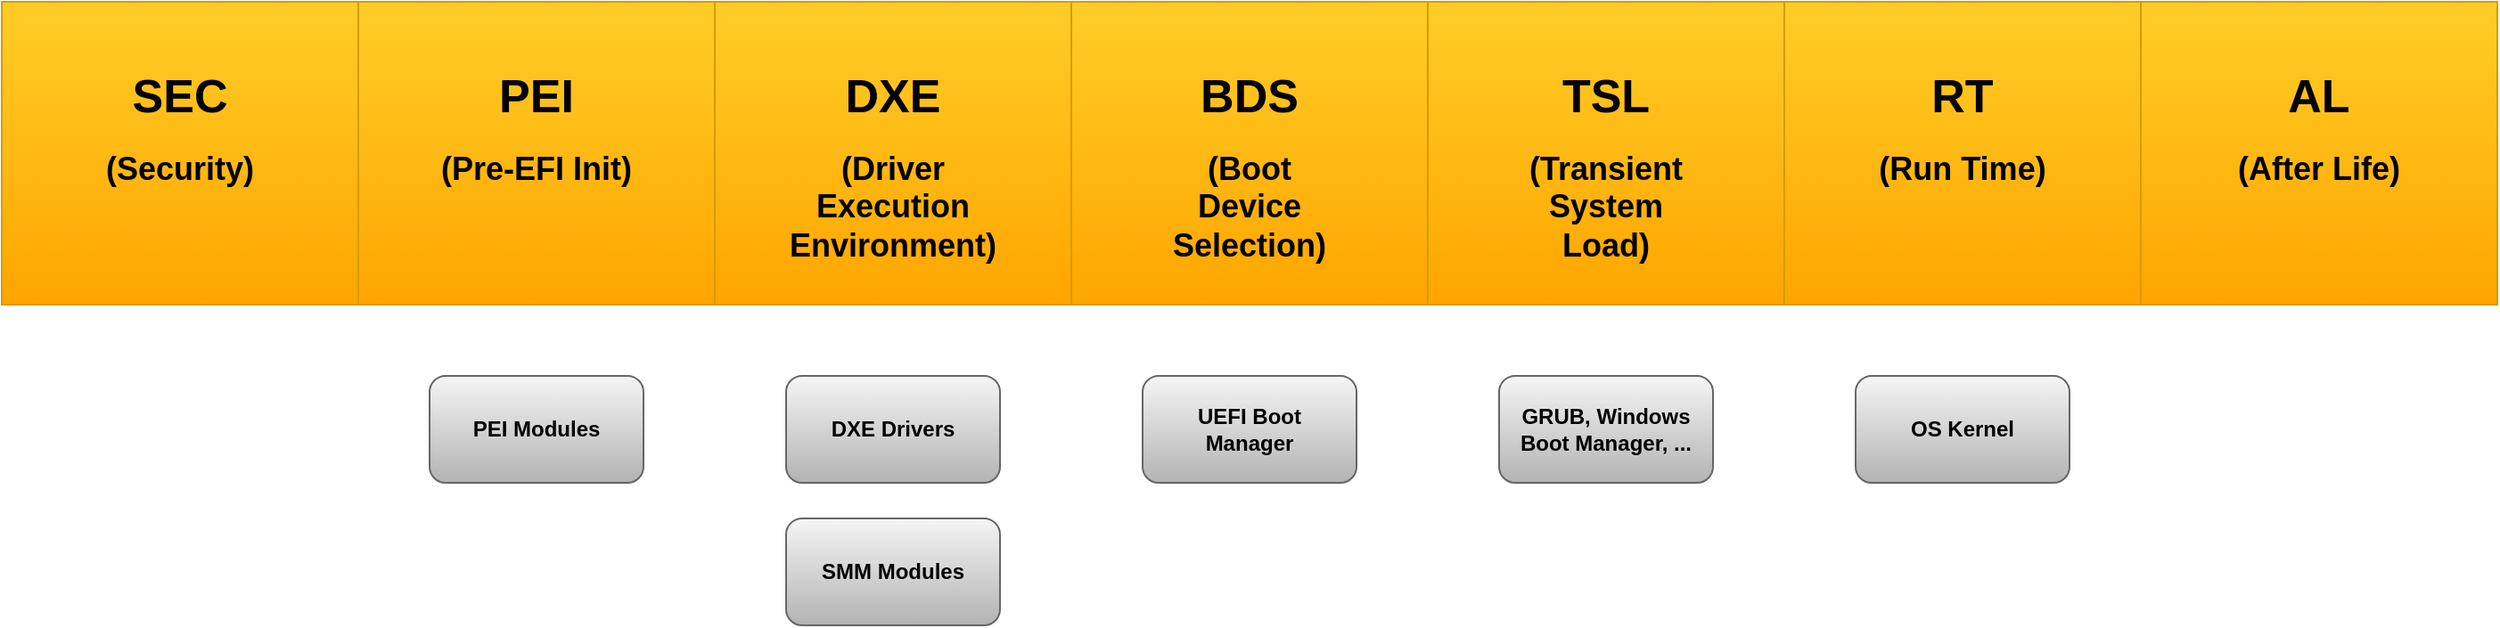 <mxfile version="24.5.1" type="device" pages="6">
  <diagram id="zmN_8eQJPv2LYLOYTVxN" name="UEFI Phases">
    <mxGraphModel dx="2700" dy="1327" grid="1" gridSize="10" guides="1" tooltips="1" connect="1" arrows="1" fold="1" page="1" pageScale="1" pageWidth="850" pageHeight="1100" math="0" shadow="0">
      <root>
        <mxCell id="0" />
        <mxCell id="1" parent="0" />
        <mxCell id="8J5HORh25zqKcCnRLqs8-1" value="&lt;b style=&quot;&quot;&gt;&lt;font style=&quot;font-size: 26px;&quot;&gt;&lt;br&gt;SEC&lt;/font&gt;&lt;br&gt;&lt;br&gt;&lt;span style=&quot;font-size: 18px;&quot;&gt;(Security)&lt;/span&gt;&lt;/b&gt;" style="rounded=0;whiteSpace=wrap;html=1;strokeColor=#d79b00;align=center;verticalAlign=top;fontFamily=Helvetica;fontSize=12;fillColor=#ffcd28;gradientDirection=south;gradientColor=#ffa500;" parent="1" vertex="1">
          <mxGeometry x="-690" y="340" width="200" height="170" as="geometry" />
        </mxCell>
        <mxCell id="8J5HORh25zqKcCnRLqs8-2" value="&lt;b style=&quot;border-color: var(--border-color);&quot;&gt;&lt;font style=&quot;font-size: 26px;&quot;&gt;&lt;br&gt;PEI&lt;/font&gt;&lt;br&gt;&lt;br style=&quot;border-color: var(--border-color);&quot;&gt;&lt;span style=&quot;font-size: 18px;&quot;&gt;(Pre-EFI Init)&lt;/span&gt;&lt;/b&gt;" style="rounded=0;whiteSpace=wrap;html=1;strokeColor=#d79b00;align=center;verticalAlign=top;fontFamily=Helvetica;fontSize=12;fillColor=#ffcd28;gradientDirection=south;gradientColor=#ffa500;" parent="1" vertex="1">
          <mxGeometry x="-490" y="340" width="200" height="170" as="geometry" />
        </mxCell>
        <mxCell id="8J5HORh25zqKcCnRLqs8-3" value="&lt;b style=&quot;border-color: var(--border-color);&quot;&gt;&lt;font style=&quot;font-size: 26px;&quot;&gt;&lt;br&gt;DXE&lt;/font&gt;&lt;br&gt;&lt;br style=&quot;border-color: var(--border-color);&quot;&gt;&lt;span style=&quot;font-size: 18px;&quot;&gt;(Driver &lt;/span&gt;&lt;br&gt;&lt;span style=&quot;font-size: 18px;&quot;&gt;Execution&lt;/span&gt;&lt;br&gt;&lt;span style=&quot;font-size: 18px;&quot;&gt;Environment)&lt;/span&gt;&lt;/b&gt;" style="rounded=0;whiteSpace=wrap;html=1;strokeColor=#d79b00;align=center;verticalAlign=top;fontFamily=Helvetica;fontSize=12;fillColor=#ffcd28;gradientColor=#ffa500;" parent="1" vertex="1">
          <mxGeometry x="-290" y="340" width="200" height="170" as="geometry" />
        </mxCell>
        <mxCell id="8J5HORh25zqKcCnRLqs8-4" value="&lt;b style=&quot;border-color: var(--border-color);&quot;&gt;&lt;font style=&quot;font-size: 26px;&quot;&gt;&lt;br&gt;BDS&lt;/font&gt;&lt;br&gt;&lt;br style=&quot;border-color: var(--border-color);&quot;&gt;&lt;span style=&quot;font-size: 18px;&quot;&gt;(Boot&lt;/span&gt;&lt;br&gt;&lt;span style=&quot;font-size: 18px;&quot;&gt;Device&lt;/span&gt;&lt;br&gt;&lt;span style=&quot;font-size: 18px;&quot;&gt;Selection)&lt;/span&gt;&lt;/b&gt;" style="rounded=0;whiteSpace=wrap;html=1;strokeColor=#d79b00;align=center;verticalAlign=top;fontFamily=Helvetica;fontSize=12;fillColor=#ffcd28;gradientColor=#ffa500;" parent="1" vertex="1">
          <mxGeometry x="-90" y="340" width="200" height="170" as="geometry" />
        </mxCell>
        <mxCell id="8J5HORh25zqKcCnRLqs8-5" value="&lt;b style=&quot;border-color: var(--border-color);&quot;&gt;&lt;font style=&quot;font-size: 26px;&quot;&gt;&lt;br&gt;TSL&lt;/font&gt;&lt;br&gt;&lt;br style=&quot;border-color: var(--border-color);&quot;&gt;&lt;span style=&quot;font-size: 18px;&quot;&gt;(Transient&lt;/span&gt;&lt;br&gt;&lt;span style=&quot;font-size: 18px;&quot;&gt;System&lt;/span&gt;&lt;br&gt;&lt;span style=&quot;font-size: 18px;&quot;&gt;Load)&lt;/span&gt;&lt;/b&gt;" style="rounded=0;whiteSpace=wrap;html=1;strokeColor=#d79b00;align=center;verticalAlign=top;fontFamily=Helvetica;fontSize=12;fillColor=#ffcd28;gradientColor=#ffa500;" parent="1" vertex="1">
          <mxGeometry x="110" y="340" width="200" height="170" as="geometry" />
        </mxCell>
        <mxCell id="8J5HORh25zqKcCnRLqs8-6" value="&lt;b style=&quot;border-color: var(--border-color);&quot;&gt;&lt;font style=&quot;font-size: 26px;&quot;&gt;&lt;br&gt;RT&lt;/font&gt;&lt;br&gt;&lt;br style=&quot;border-color: var(--border-color);&quot;&gt;&lt;span style=&quot;font-size: 18px;&quot;&gt;(Run Time)&lt;/span&gt;&lt;/b&gt;" style="rounded=0;whiteSpace=wrap;html=1;strokeColor=#d79b00;align=center;verticalAlign=top;fontFamily=Helvetica;fontSize=12;fillColor=#ffcd28;gradientColor=#ffa500;" parent="1" vertex="1">
          <mxGeometry x="310" y="340" width="200" height="170" as="geometry" />
        </mxCell>
        <mxCell id="8J5HORh25zqKcCnRLqs8-8" value="PEI Modules" style="rounded=1;whiteSpace=wrap;html=1;strokeColor=#666666;align=center;verticalAlign=middle;fontFamily=Helvetica;fontSize=12;fillColor=#f5f5f5;gradientColor=#b3b3b3;fontStyle=1" parent="1" vertex="1">
          <mxGeometry x="-450" y="550" width="120" height="60" as="geometry" />
        </mxCell>
        <mxCell id="8J5HORh25zqKcCnRLqs8-9" value="DXE Drivers" style="rounded=1;whiteSpace=wrap;html=1;strokeColor=#666666;align=center;verticalAlign=middle;fontFamily=Helvetica;fontSize=12;fillColor=#f5f5f5;gradientColor=#b3b3b3;fontStyle=1" parent="1" vertex="1">
          <mxGeometry x="-250" y="550" width="120" height="60" as="geometry" />
        </mxCell>
        <mxCell id="8J5HORh25zqKcCnRLqs8-10" value="SMM Modules" style="rounded=1;whiteSpace=wrap;html=1;strokeColor=#666666;align=center;verticalAlign=middle;fontFamily=Helvetica;fontSize=12;fillColor=#f5f5f5;gradientColor=#b3b3b3;fontStyle=1" parent="1" vertex="1">
          <mxGeometry x="-250" y="630" width="120" height="60" as="geometry" />
        </mxCell>
        <mxCell id="8J5HORh25zqKcCnRLqs8-11" value="UEFI Boot&lt;br&gt;Manager" style="rounded=1;whiteSpace=wrap;html=1;strokeColor=#666666;align=center;verticalAlign=middle;fontFamily=Helvetica;fontSize=12;fillColor=#f5f5f5;gradientColor=#b3b3b3;fontStyle=1" parent="1" vertex="1">
          <mxGeometry x="-50" y="550" width="120" height="60" as="geometry" />
        </mxCell>
        <mxCell id="8J5HORh25zqKcCnRLqs8-12" value="GRUB, Windows Boot Manager, ..." style="rounded=1;whiteSpace=wrap;html=1;strokeColor=#666666;align=center;verticalAlign=middle;fontFamily=Helvetica;fontSize=12;fillColor=#f5f5f5;gradientColor=#b3b3b3;fontStyle=1" parent="1" vertex="1">
          <mxGeometry x="150" y="550" width="120" height="60" as="geometry" />
        </mxCell>
        <mxCell id="8J5HORh25zqKcCnRLqs8-13" value="OS Kernel" style="rounded=1;whiteSpace=wrap;html=1;strokeColor=#666666;align=center;verticalAlign=middle;fontFamily=Helvetica;fontSize=12;fillColor=#f5f5f5;gradientColor=#b3b3b3;fontStyle=1" parent="1" vertex="1">
          <mxGeometry x="350" y="550" width="120" height="60" as="geometry" />
        </mxCell>
        <mxCell id="RZpUft3h8uPB94e6-bTA-1" value="&lt;b style=&quot;border-color: var(--border-color);&quot;&gt;&lt;font style=&quot;font-size: 26px;&quot;&gt;&lt;br&gt;AL&lt;/font&gt;&lt;br&gt;&lt;br style=&quot;border-color: var(--border-color);&quot;&gt;&lt;span style=&quot;font-size: 18px;&quot;&gt;(After Life)&lt;/span&gt;&lt;/b&gt;" style="rounded=0;whiteSpace=wrap;html=1;strokeColor=#d79b00;align=center;verticalAlign=top;fontFamily=Helvetica;fontSize=12;fillColor=#ffcd28;gradientColor=#ffa500;" parent="1" vertex="1">
          <mxGeometry x="510" y="340" width="200" height="170" as="geometry" />
        </mxCell>
      </root>
    </mxGraphModel>
  </diagram>
  <diagram name="Windows Boot Process" id="XgZ039GixdZURgY8B_N0">
    <mxGraphModel dx="2775" dy="1990" grid="1" gridSize="10" guides="1" tooltips="1" connect="1" arrows="1" fold="1" page="1" pageScale="1" pageWidth="850" pageHeight="1100" math="0" shadow="0">
      <root>
        <mxCell id="0" />
        <mxCell id="1" parent="0" />
        <mxCell id="Q-q3Uk1yC8aIoFKP01wg-9" value="Windows NT OS Kernel" style="rounded=0;whiteSpace=wrap;html=1;rotation=0;flipV=1;flipH=0;fillColor=#f8cecc;strokeColor=#b85450;fontStyle=1;horizontal=0;gradientColor=#ea6b66;" parent="1" vertex="1">
          <mxGeometry x="1010" y="58" width="30" height="390" as="geometry" />
        </mxCell>
        <mxCell id="OIjsx5Lbw4lHaAmFp60X-10" style="rounded=0;orthogonalLoop=1;jettySize=auto;html=1;entryX=0;entryY=0.5;entryDx=0;entryDy=0;exitX=1;exitY=0.5;exitDx=0;exitDy=0;strokeWidth=2;" parent="1" source="OIjsx5Lbw4lHaAmFp60X-5" target="auWv59esdB6_gmScPLl--13" edge="1">
          <mxGeometry relative="1" as="geometry" />
        </mxCell>
        <mxCell id="Q-q3Uk1yC8aIoFKP01wg-5" value="Windows Boot Manager" style="rounded=0;whiteSpace=wrap;html=1;rotation=0;flipV=1;flipH=0;fillColor=#ffcd28;strokeColor=#d79b00;fontStyle=1;horizontal=0;gradientColor=#ffa500;" parent="1" vertex="1">
          <mxGeometry x="530" y="58" width="30" height="200" as="geometry" />
        </mxCell>
        <mxCell id="OIjsx5Lbw4lHaAmFp60X-9" style="rounded=0;orthogonalLoop=1;jettySize=auto;html=1;entryX=0;entryY=0.5;entryDx=0;entryDy=0;exitX=1;exitY=0.5;exitDx=0;exitDy=0;strokeWidth=2;" parent="1" source="auWv59esdB6_gmScPLl--10" target="OIjsx5Lbw4lHaAmFp60X-6" edge="1">
          <mxGeometry relative="1" as="geometry" />
        </mxCell>
        <mxCell id="Q-q3Uk1yC8aIoFKP01wg-3" value="Windows Boot Loader" style="rounded=0;whiteSpace=wrap;html=1;rotation=0;flipV=1;flipH=0;fillColor=#ffcd28;strokeColor=#d79b00;fontStyle=1;horizontal=0;gradientColor=#ffa500;" parent="1" vertex="1">
          <mxGeometry x="530" y="258" width="30" height="200" as="geometry" />
        </mxCell>
        <mxCell id="OIjsx5Lbw4lHaAmFp60X-14" style="edgeStyle=orthogonalEdgeStyle;rounded=0;orthogonalLoop=1;jettySize=auto;html=1;entryX=0.5;entryY=1;entryDx=0;entryDy=0;exitX=0.5;exitY=1;exitDx=0;exitDy=0;strokeWidth=2;" parent="1" source="auWv59esdB6_gmScPLl--2" target="auWv59esdB6_gmScPLl--3" edge="1">
          <mxGeometry relative="1" as="geometry" />
        </mxCell>
        <mxCell id="auWv59esdB6_gmScPLl--2" value="BIOS Phase" style="rounded=0;whiteSpace=wrap;html=1;rotation=0;flipV=0;flipH=1;fillColor=#fff2cc;strokeColor=#d6b656;fontStyle=1;verticalAlign=middle;horizontal=0;gradientColor=#ffd966;" parent="1" vertex="1">
          <mxGeometry y="58" width="50" height="400" as="geometry" />
        </mxCell>
        <mxCell id="OIjsx5Lbw4lHaAmFp60X-15" style="edgeStyle=orthogonalEdgeStyle;rounded=0;orthogonalLoop=1;jettySize=auto;html=1;entryX=0.5;entryY=1;entryDx=0;entryDy=0;exitX=0.5;exitY=1;exitDx=0;exitDy=0;strokeWidth=2;" parent="1" source="auWv59esdB6_gmScPLl--3" target="auWv59esdB6_gmScPLl--4" edge="1">
          <mxGeometry relative="1" as="geometry" />
        </mxCell>
        <mxCell id="auWv59esdB6_gmScPLl--3" value="Boot Loader Phase" style="rounded=0;whiteSpace=wrap;html=1;rotation=0;flipV=1;flipH=0;fillColor=#ffcd28;strokeColor=#d79b00;fontStyle=1;horizontal=0;gradientColor=#ffa500;" parent="1" vertex="1">
          <mxGeometry x="480" y="58" width="50" height="400" as="geometry" />
        </mxCell>
        <mxCell id="auWv59esdB6_gmScPLl--4" value="Kernel Phase" style="rounded=0;whiteSpace=wrap;html=1;rotation=0;flipV=1;flipH=0;fillColor=#f8cecc;strokeColor=#b85450;fontStyle=1;horizontal=0;gradientColor=#ea6b66;" parent="1" vertex="1">
          <mxGeometry x="960" y="58" width="50" height="390" as="geometry" />
        </mxCell>
        <mxCell id="auWv59esdB6_gmScPLl--6" value="UEFI Boot" style="rounded=0;whiteSpace=wrap;html=1;align=center;verticalAlign=middle;fontFamily=Helvetica;fontSize=12;fontStyle=1;horizontal=1;direction=south;fillColor=#f5f5f5;gradientColor=#b3b3b3;strokeColor=#666666;" parent="1" vertex="1">
          <mxGeometry x="50" y="8" width="1430" height="50" as="geometry" />
        </mxCell>
        <mxCell id="auWv59esdB6_gmScPLl--11" value="" style="edgeStyle=orthogonalEdgeStyle;rounded=0;orthogonalLoop=1;jettySize=auto;html=1;fontFamily=Helvetica;fontSize=12;fontColor=default;strokeWidth=2;" parent="1" source="auWv59esdB6_gmScPLl--8" target="auWv59esdB6_gmScPLl--9" edge="1">
          <mxGeometry relative="1" as="geometry" />
        </mxCell>
        <UserObject label="Power on Self Test&lt;br&gt;(POST)" link="https://en.wikipedia.org/wiki/Power-on_self-test" id="auWv59esdB6_gmScPLl--8">
          <mxCell style="rounded=1;whiteSpace=wrap;html=1;strokeColor=#d6b656;align=center;verticalAlign=middle;fontFamily=Helvetica;fontSize=12;fillColor=#fff2cc;fontStyle=3" parent="1" vertex="1">
            <mxGeometry x="130" y="169" width="310" height="60" as="geometry" />
          </mxCell>
        </UserObject>
        <mxCell id="auWv59esdB6_gmScPLl--12" value="" style="edgeStyle=orthogonalEdgeStyle;rounded=0;orthogonalLoop=1;jettySize=auto;html=1;fontFamily=Helvetica;fontSize=12;fontColor=default;strokeWidth=2;" parent="1" source="auWv59esdB6_gmScPLl--9" target="auWv59esdB6_gmScPLl--10" edge="1">
          <mxGeometry relative="1" as="geometry" />
        </mxCell>
        <UserObject label="Launch UEFI Firmware" link="https://wiki.osdev.org/UEFI" id="auWv59esdB6_gmScPLl--9">
          <mxCell style="rounded=1;whiteSpace=wrap;html=1;strokeColor=#d6b656;align=center;verticalAlign=middle;fontFamily=Helvetica;fontSize=12;fillColor=#fff2cc;fontStyle=3" parent="1" vertex="1">
            <mxGeometry x="130" y="278" width="310" height="60" as="geometry" />
          </mxCell>
        </UserObject>
        <mxCell id="auWv59esdB6_gmScPLl--10" value="Get Boot Information from SRAM&lt;br&gt;Boot Entries&lt;br&gt;Boot Order" style="rounded=1;whiteSpace=wrap;html=1;strokeColor=#d6b656;align=center;verticalAlign=middle;fontFamily=Helvetica;fontSize=12;fillColor=#fff2cc;fontStyle=3" parent="1" vertex="1">
          <mxGeometry x="130" y="388" width="310" height="60" as="geometry" />
        </mxCell>
        <mxCell id="OIjsx5Lbw4lHaAmFp60X-1" value="" style="edgeStyle=orthogonalEdgeStyle;rounded=0;orthogonalLoop=1;jettySize=auto;html=1;strokeWidth=2;" parent="1" source="auWv59esdB6_gmScPLl--13" target="auWv59esdB6_gmScPLl--14" edge="1">
          <mxGeometry relative="1" as="geometry" />
        </mxCell>
        <mxCell id="auWv59esdB6_gmScPLl--13" value="Launch Windows NT OS Kernel&lt;br&gt;(%SystemRoot%\system32\ntoskrnl.exe)" style="rounded=1;whiteSpace=wrap;html=1;strokeColor=#b85450;align=center;verticalAlign=middle;fontFamily=Helvetica;fontSize=12;fillColor=#f8cecc;fontStyle=3" parent="1" vertex="1">
          <mxGeometry x="1095" y="78" width="310" height="60" as="geometry" />
        </mxCell>
        <mxCell id="Q-q3Uk1yC8aIoFKP01wg-14" value="" style="edgeStyle=orthogonalEdgeStyle;rounded=0;orthogonalLoop=1;jettySize=auto;html=1;strokeWidth=2;" parent="1" source="auWv59esdB6_gmScPLl--14" target="Q-q3Uk1yC8aIoFKP01wg-13" edge="1">
          <mxGeometry relative="1" as="geometry" />
        </mxCell>
        <mxCell id="auWv59esdB6_gmScPLl--14" value="Load Drivers" style="rounded=1;whiteSpace=wrap;html=1;strokeColor=#b85450;align=center;verticalAlign=middle;fontFamily=Helvetica;fontSize=12;fillColor=#f8cecc;fontStyle=3" parent="1" vertex="1">
          <mxGeometry x="1095" y="152" width="310" height="60" as="geometry" />
        </mxCell>
        <mxCell id="auWv59esdB6_gmScPLl--15" value="Logon Screen" style="rounded=1;whiteSpace=wrap;html=1;strokeColor=#b85450;align=center;verticalAlign=middle;fontFamily=Helvetica;fontSize=12;fillColor=#f8cecc;fontStyle=3" parent="1" vertex="1">
          <mxGeometry x="1095" y="388" width="310" height="60" as="geometry" />
        </mxCell>
        <mxCell id="OIjsx5Lbw4lHaAmFp60X-3" value="" style="edgeStyle=orthogonalEdgeStyle;rounded=0;orthogonalLoop=1;jettySize=auto;html=1;strokeWidth=2;" parent="1" source="auWv59esdB6_gmScPLl--16" target="auWv59esdB6_gmScPLl--15" edge="1">
          <mxGeometry relative="1" as="geometry" />
        </mxCell>
        <mxCell id="auWv59esdB6_gmScPLl--16" value="Launch Services" style="rounded=1;whiteSpace=wrap;html=1;strokeColor=#b85450;align=center;verticalAlign=middle;fontFamily=Helvetica;fontSize=12;fillColor=#f8cecc;fontStyle=3" parent="1" vertex="1">
          <mxGeometry x="1095" y="308" width="310" height="60" as="geometry" />
        </mxCell>
        <mxCell id="OIjsx5Lbw4lHaAmFp60X-12" value="" style="edgeStyle=orthogonalEdgeStyle;rounded=0;orthogonalLoop=1;jettySize=auto;html=1;strokeWidth=2;" parent="1" source="OIjsx5Lbw4lHaAmFp60X-4" target="OIjsx5Lbw4lHaAmFp60X-7" edge="1">
          <mxGeometry relative="1" as="geometry" />
        </mxCell>
        <mxCell id="OIjsx5Lbw4lHaAmFp60X-4" value="Read BCD File&lt;br&gt;(\Boot\Bcd)" style="rounded=1;whiteSpace=wrap;html=1;strokeColor=#d79b00;align=center;verticalAlign=middle;fontFamily=Helvetica;fontSize=12;fillColor=#ffe6cc;fontStyle=3" parent="1" vertex="1">
          <mxGeometry x="610" y="168" width="310" height="60" as="geometry" />
        </mxCell>
        <mxCell id="OIjsx5Lbw4lHaAmFp60X-5" value="Load Kernel into Memory" style="rounded=1;whiteSpace=wrap;html=1;strokeColor=#d79b00;align=center;verticalAlign=middle;fontFamily=Helvetica;fontSize=12;fillColor=#ffe6cc;fontStyle=3" parent="1" vertex="1">
          <mxGeometry x="610" y="388" width="310" height="60" as="geometry" />
        </mxCell>
        <mxCell id="OIjsx5Lbw4lHaAmFp60X-11" value="" style="edgeStyle=orthogonalEdgeStyle;rounded=0;orthogonalLoop=1;jettySize=auto;html=1;strokeWidth=2;" parent="1" source="OIjsx5Lbw4lHaAmFp60X-6" target="OIjsx5Lbw4lHaAmFp60X-4" edge="1">
          <mxGeometry relative="1" as="geometry" />
        </mxCell>
        <mxCell id="OIjsx5Lbw4lHaAmFp60X-6" value="Launch Windows Boot Manager&lt;br&gt;(\EFI\Microsoft\Boot\bootmgfw.efi)" style="rounded=1;whiteSpace=wrap;html=1;strokeColor=#d79b00;align=center;verticalAlign=middle;fontFamily=Helvetica;fontSize=12;fillColor=#ffe6cc;fontStyle=3" parent="1" vertex="1">
          <mxGeometry x="610" y="78" width="310" height="60" as="geometry" />
        </mxCell>
        <mxCell id="OIjsx5Lbw4lHaAmFp60X-13" value="" style="edgeStyle=orthogonalEdgeStyle;rounded=0;orthogonalLoop=1;jettySize=auto;html=1;strokeWidth=2;" parent="1" source="OIjsx5Lbw4lHaAmFp60X-7" target="OIjsx5Lbw4lHaAmFp60X-5" edge="1">
          <mxGeometry relative="1" as="geometry" />
        </mxCell>
        <mxCell id="OIjsx5Lbw4lHaAmFp60X-7" value="Launch Windows OS Loader&lt;br&gt;(%SystemRoot%\system32\winload.efi)" style="rounded=1;whiteSpace=wrap;html=1;strokeColor=#d79b00;align=center;verticalAlign=middle;fontFamily=Helvetica;fontSize=12;fillColor=#ffe6cc;fontStyle=3" parent="1" vertex="1">
          <mxGeometry x="610" y="278" width="310" height="60" as="geometry" />
        </mxCell>
        <mxCell id="OIjsx5Lbw4lHaAmFp60X-16" value="" style="endArrow=classic;html=1;rounded=0;entryX=0.5;entryY=0;entryDx=0;entryDy=0;strokeWidth=2;" parent="1" target="auWv59esdB6_gmScPLl--2" edge="1">
          <mxGeometry width="50" height="50" relative="1" as="geometry">
            <mxPoint x="25" y="8" as="sourcePoint" />
            <mxPoint x="210" y="18" as="targetPoint" />
          </mxGeometry>
        </mxCell>
        <mxCell id="Q-q3Uk1yC8aIoFKP01wg-2" value="" style="edgeStyle=orthogonalEdgeStyle;rounded=0;orthogonalLoop=1;jettySize=auto;html=1;strokeWidth=2;" parent="1" source="Q-q3Uk1yC8aIoFKP01wg-1" target="auWv59esdB6_gmScPLl--8" edge="1">
          <mxGeometry relative="1" as="geometry" />
        </mxCell>
        <UserObject label="Read Instructions from ROM" link="https://en.wikipedia.org/wiki/Power-on_self-test" id="Q-q3Uk1yC8aIoFKP01wg-1">
          <mxCell style="rounded=1;whiteSpace=wrap;html=1;strokeColor=#d6b656;align=center;verticalAlign=middle;fontFamily=Helvetica;fontSize=12;fillColor=#fff2cc;fontStyle=3" parent="1" vertex="1">
            <mxGeometry x="130" y="78" width="310" height="60" as="geometry" />
          </mxCell>
        </UserObject>
        <mxCell id="Q-q3Uk1yC8aIoFKP01wg-8" value="Pre Boot Windows" style="rounded=0;whiteSpace=wrap;html=1;rotation=0;flipV=0;flipH=1;fillColor=#fff2cc;strokeColor=#d6b656;fontStyle=1;verticalAlign=middle;horizontal=0;gradientColor=#ffd966;" parent="1" vertex="1">
          <mxGeometry x="50" y="58" width="30" height="400" as="geometry" />
        </mxCell>
        <mxCell id="Q-q3Uk1yC8aIoFKP01wg-15" value="" style="edgeStyle=orthogonalEdgeStyle;rounded=0;orthogonalLoop=1;jettySize=auto;html=1;strokeWidth=2;" parent="1" source="Q-q3Uk1yC8aIoFKP01wg-13" target="auWv59esdB6_gmScPLl--16" edge="1">
          <mxGeometry relative="1" as="geometry" />
        </mxCell>
        <mxCell id="Q-q3Uk1yC8aIoFKP01wg-13" value="Initialize Subsystems" style="rounded=1;whiteSpace=wrap;html=1;strokeColor=#b85450;align=center;verticalAlign=middle;fontFamily=Helvetica;fontSize=12;fillColor=#f8cecc;fontStyle=3" parent="1" vertex="1">
          <mxGeometry x="1095" y="229" width="310" height="60" as="geometry" />
        </mxCell>
      </root>
    </mxGraphModel>
  </diagram>
  <diagram name="Windows Boot Process White" id="MpxgT7lQB_Ov4lCRU3md">
    <mxGraphModel dx="2220" dy="1592" grid="1" gridSize="10" guides="1" tooltips="1" connect="1" arrows="1" fold="1" page="1" pageScale="1" pageWidth="850" pageHeight="1100" math="0" shadow="0">
      <root>
        <mxCell id="MUpL6runmCY8gXnRKzKg-0" />
        <mxCell id="MUpL6runmCY8gXnRKzKg-1" parent="MUpL6runmCY8gXnRKzKg-0" />
        <mxCell id="MUpL6runmCY8gXnRKzKg-7" value="Windows Boot Manager" style="rounded=0;whiteSpace=wrap;html=1;rotation=0;flipV=1;flipH=0;fillColor=#ffcd28;strokeColor=#d79b00;fontStyle=1;horizontal=0;gradientColor=#ffa500;" parent="MUpL6runmCY8gXnRKzKg-1" vertex="1">
          <mxGeometry x="530" y="58" width="30" height="200" as="geometry" />
        </mxCell>
        <mxCell id="MUpL6runmCY8gXnRKzKg-14" style="rounded=0;orthogonalLoop=1;jettySize=auto;html=1;entryX=0;entryY=0.5;entryDx=0;entryDy=0;exitX=1;exitY=0.5;exitDx=0;exitDy=0;strokeColor=#FFFFFF;strokeWidth=2;" parent="MUpL6runmCY8gXnRKzKg-1" source="MUpL6runmCY8gXnRKzKg-15" target="MUpL6runmCY8gXnRKzKg-28" edge="1">
          <mxGeometry relative="1" as="geometry" />
        </mxCell>
        <mxCell id="MUpL6runmCY8gXnRKzKg-35" value="Windows NT OS Kernel" style="rounded=0;whiteSpace=wrap;html=1;rotation=0;flipV=1;flipH=0;fillColor=#f8cecc;strokeColor=#b85450;fontStyle=1;horizontal=0;gradientColor=#ea6b66;" parent="MUpL6runmCY8gXnRKzKg-1" vertex="1">
          <mxGeometry x="1010" y="58" width="30" height="390" as="geometry" />
        </mxCell>
        <mxCell id="MUpL6runmCY8gXnRKzKg-25" style="rounded=0;orthogonalLoop=1;jettySize=auto;html=1;entryX=0;entryY=0.5;entryDx=0;entryDy=0;exitX=1;exitY=0.5;exitDx=0;exitDy=0;strokeColor=#FFFFFF;strokeWidth=2;" parent="MUpL6runmCY8gXnRKzKg-1" source="MUpL6runmCY8gXnRKzKg-26" target="MUpL6runmCY8gXnRKzKg-17" edge="1">
          <mxGeometry relative="1" as="geometry" />
        </mxCell>
        <mxCell id="MUpL6runmCY8gXnRKzKg-2" value="Windows Boot Loader" style="rounded=0;whiteSpace=wrap;html=1;rotation=0;flipV=1;flipH=0;fillColor=#ffcd28;strokeColor=#d79b00;fontStyle=1;horizontal=0;gradientColor=#ffa500;" parent="MUpL6runmCY8gXnRKzKg-1" vertex="1">
          <mxGeometry x="530" y="258" width="30" height="200" as="geometry" />
        </mxCell>
        <mxCell id="MUpL6runmCY8gXnRKzKg-3" style="edgeStyle=orthogonalEdgeStyle;rounded=0;orthogonalLoop=1;jettySize=auto;html=1;entryX=0.5;entryY=1;entryDx=0;entryDy=0;exitX=0.5;exitY=1;exitDx=0;exitDy=0;strokeColor=#FFFFFF;strokeWidth=2;" parent="MUpL6runmCY8gXnRKzKg-1" source="MUpL6runmCY8gXnRKzKg-4" target="MUpL6runmCY8gXnRKzKg-6" edge="1">
          <mxGeometry relative="1" as="geometry" />
        </mxCell>
        <mxCell id="MUpL6runmCY8gXnRKzKg-4" value="BIOS Phase" style="rounded=0;whiteSpace=wrap;html=1;rotation=0;flipV=0;flipH=1;fillColor=#fff2cc;strokeColor=#d6b656;fontStyle=1;verticalAlign=middle;horizontal=0;gradientColor=#ffd966;" parent="MUpL6runmCY8gXnRKzKg-1" vertex="1">
          <mxGeometry y="58" width="50" height="400" as="geometry" />
        </mxCell>
        <mxCell id="MUpL6runmCY8gXnRKzKg-5" style="edgeStyle=orthogonalEdgeStyle;rounded=0;orthogonalLoop=1;jettySize=auto;html=1;entryX=0.5;entryY=1;entryDx=0;entryDy=0;exitX=0.5;exitY=1;exitDx=0;exitDy=0;strokeColor=#FFFFFF;strokeWidth=2;" parent="MUpL6runmCY8gXnRKzKg-1" source="MUpL6runmCY8gXnRKzKg-6" target="MUpL6runmCY8gXnRKzKg-8" edge="1">
          <mxGeometry relative="1" as="geometry" />
        </mxCell>
        <mxCell id="MUpL6runmCY8gXnRKzKg-6" value="Boot Loader Phase" style="rounded=0;whiteSpace=wrap;html=1;rotation=0;flipV=1;flipH=0;fillColor=#ffcd28;strokeColor=#d79b00;fontStyle=1;horizontal=0;gradientColor=#ffa500;" parent="MUpL6runmCY8gXnRKzKg-1" vertex="1">
          <mxGeometry x="480" y="58" width="50" height="400" as="geometry" />
        </mxCell>
        <mxCell id="MUpL6runmCY8gXnRKzKg-8" value="Kernel Phase" style="rounded=0;whiteSpace=wrap;html=1;rotation=0;flipV=1;flipH=0;fillColor=#f8cecc;strokeColor=#b85450;fontStyle=1;horizontal=0;gradientColor=#ea6b66;" parent="MUpL6runmCY8gXnRKzKg-1" vertex="1">
          <mxGeometry x="960" y="58" width="50" height="390" as="geometry" />
        </mxCell>
        <mxCell id="MUpL6runmCY8gXnRKzKg-9" value="UEFI Boot" style="rounded=0;whiteSpace=wrap;html=1;align=center;verticalAlign=middle;fontFamily=Helvetica;fontSize=12;fontStyle=1;horizontal=1;direction=south;fillColor=#f5f5f5;gradientColor=#b3b3b3;strokeColor=#666666;" parent="MUpL6runmCY8gXnRKzKg-1" vertex="1">
          <mxGeometry x="50" y="8" width="1360" height="50" as="geometry" />
        </mxCell>
        <mxCell id="MUpL6runmCY8gXnRKzKg-10" value="" style="edgeStyle=orthogonalEdgeStyle;rounded=0;orthogonalLoop=1;jettySize=auto;html=1;fontFamily=Helvetica;fontSize=12;fontColor=default;strokeColor=#FFFFFF;strokeWidth=2;" parent="MUpL6runmCY8gXnRKzKg-1" source="MUpL6runmCY8gXnRKzKg-11" target="MUpL6runmCY8gXnRKzKg-13" edge="1">
          <mxGeometry relative="1" as="geometry" />
        </mxCell>
        <UserObject label="Power on Self Test&lt;br&gt;(POST)" link="https://en.wikipedia.org/wiki/Power-on_self-test" id="MUpL6runmCY8gXnRKzKg-11">
          <mxCell style="rounded=1;whiteSpace=wrap;html=1;strokeColor=#d6b656;align=center;verticalAlign=middle;fontFamily=Helvetica;fontSize=12;fillColor=#fff2cc;fontStyle=3" parent="MUpL6runmCY8gXnRKzKg-1" vertex="1">
            <mxGeometry x="130" y="168" width="310" height="60" as="geometry" />
          </mxCell>
        </UserObject>
        <mxCell id="MUpL6runmCY8gXnRKzKg-12" value="" style="edgeStyle=orthogonalEdgeStyle;rounded=0;orthogonalLoop=1;jettySize=auto;html=1;fontFamily=Helvetica;fontSize=12;fontColor=default;strokeColor=#FFFFFF;strokeWidth=2;" parent="MUpL6runmCY8gXnRKzKg-1" source="MUpL6runmCY8gXnRKzKg-13" target="MUpL6runmCY8gXnRKzKg-15" edge="1">
          <mxGeometry relative="1" as="geometry" />
        </mxCell>
        <UserObject label="Launch UEFI Firmware" link="https://wiki.osdev.org/UEFI" id="MUpL6runmCY8gXnRKzKg-13">
          <mxCell style="rounded=1;whiteSpace=wrap;html=1;strokeColor=#d6b656;align=center;verticalAlign=middle;fontFamily=Helvetica;fontSize=12;fillColor=#fff2cc;fontStyle=3" parent="MUpL6runmCY8gXnRKzKg-1" vertex="1">
            <mxGeometry x="130" y="278" width="310" height="60" as="geometry" />
          </mxCell>
        </UserObject>
        <mxCell id="MUpL6runmCY8gXnRKzKg-15" value="Get Boot Information from SRAM&lt;br&gt;Boot Entries&lt;br&gt;Boot Order" style="rounded=1;whiteSpace=wrap;html=1;strokeColor=#d6b656;align=center;verticalAlign=middle;fontFamily=Helvetica;fontSize=12;fillColor=#fff2cc;fontStyle=3" parent="MUpL6runmCY8gXnRKzKg-1" vertex="1">
          <mxGeometry x="130" y="388" width="310" height="60" as="geometry" />
        </mxCell>
        <mxCell id="MUpL6runmCY8gXnRKzKg-16" value="" style="edgeStyle=orthogonalEdgeStyle;rounded=0;orthogonalLoop=1;jettySize=auto;html=1;strokeColor=#FFFFFF;strokeWidth=2;" parent="MUpL6runmCY8gXnRKzKg-1" source="MUpL6runmCY8gXnRKzKg-17" target="MUpL6runmCY8gXnRKzKg-19" edge="1">
          <mxGeometry relative="1" as="geometry" />
        </mxCell>
        <mxCell id="MUpL6runmCY8gXnRKzKg-17" value="Launch Windows NT OS Kernel&lt;br&gt;(%SystemRoot%\system32\ntoskrnl.exe)" style="rounded=1;whiteSpace=wrap;html=1;strokeColor=#b85450;align=center;verticalAlign=middle;fontFamily=Helvetica;fontSize=12;fillColor=#f8cecc;fontStyle=3" parent="MUpL6runmCY8gXnRKzKg-1" vertex="1">
          <mxGeometry x="1095" y="78" width="310" height="60" as="geometry" />
        </mxCell>
        <mxCell id="MUpL6runmCY8gXnRKzKg-18" value="" style="edgeStyle=orthogonalEdgeStyle;rounded=0;orthogonalLoop=1;jettySize=auto;html=1;strokeColor=#FFFFFF;strokeWidth=2;" parent="MUpL6runmCY8gXnRKzKg-1" source="MUpL6runmCY8gXnRKzKg-19" target="MUpL6runmCY8gXnRKzKg-37" edge="1">
          <mxGeometry relative="1" as="geometry" />
        </mxCell>
        <mxCell id="MUpL6runmCY8gXnRKzKg-19" value="Load Drivers" style="rounded=1;whiteSpace=wrap;html=1;strokeColor=#b85450;align=center;verticalAlign=middle;fontFamily=Helvetica;fontSize=12;fillColor=#f8cecc;fontStyle=3" parent="MUpL6runmCY8gXnRKzKg-1" vertex="1">
          <mxGeometry x="1095" y="152" width="310" height="60" as="geometry" />
        </mxCell>
        <mxCell id="MUpL6runmCY8gXnRKzKg-20" value="Logon Screen" style="rounded=1;whiteSpace=wrap;html=1;strokeColor=#b85450;align=center;verticalAlign=middle;fontFamily=Helvetica;fontSize=12;fillColor=#f8cecc;fontStyle=3" parent="MUpL6runmCY8gXnRKzKg-1" vertex="1">
          <mxGeometry x="1095" y="388" width="310" height="60" as="geometry" />
        </mxCell>
        <mxCell id="MUpL6runmCY8gXnRKzKg-21" value="" style="edgeStyle=orthogonalEdgeStyle;rounded=0;orthogonalLoop=1;jettySize=auto;html=1;strokeColor=#FFFFFF;strokeWidth=2;" parent="MUpL6runmCY8gXnRKzKg-1" source="MUpL6runmCY8gXnRKzKg-22" target="MUpL6runmCY8gXnRKzKg-20" edge="1">
          <mxGeometry relative="1" as="geometry" />
        </mxCell>
        <mxCell id="MUpL6runmCY8gXnRKzKg-22" value="Launch Services" style="rounded=1;whiteSpace=wrap;html=1;strokeColor=#b85450;align=center;verticalAlign=middle;fontFamily=Helvetica;fontSize=12;fillColor=#f8cecc;fontStyle=3" parent="MUpL6runmCY8gXnRKzKg-1" vertex="1">
          <mxGeometry x="1095" y="308" width="310" height="60" as="geometry" />
        </mxCell>
        <mxCell id="MUpL6runmCY8gXnRKzKg-23" value="" style="edgeStyle=orthogonalEdgeStyle;rounded=0;orthogonalLoop=1;jettySize=auto;html=1;strokeColor=#FFFFFF;strokeWidth=2;" parent="MUpL6runmCY8gXnRKzKg-1" source="MUpL6runmCY8gXnRKzKg-24" target="MUpL6runmCY8gXnRKzKg-30" edge="1">
          <mxGeometry relative="1" as="geometry" />
        </mxCell>
        <mxCell id="MUpL6runmCY8gXnRKzKg-24" value="Read BCD File&lt;br&gt;(\Boot\Bcd)" style="rounded=1;whiteSpace=wrap;html=1;strokeColor=#d79b00;align=center;verticalAlign=middle;fontFamily=Helvetica;fontSize=12;fillColor=#ffe6cc;fontStyle=3" parent="MUpL6runmCY8gXnRKzKg-1" vertex="1">
          <mxGeometry x="610" y="168" width="310" height="60" as="geometry" />
        </mxCell>
        <mxCell id="MUpL6runmCY8gXnRKzKg-26" value="Load Kernel into Memory" style="rounded=1;whiteSpace=wrap;html=1;strokeColor=#d79b00;align=center;verticalAlign=middle;fontFamily=Helvetica;fontSize=12;fillColor=#ffe6cc;fontStyle=3" parent="MUpL6runmCY8gXnRKzKg-1" vertex="1">
          <mxGeometry x="610" y="388" width="310" height="60" as="geometry" />
        </mxCell>
        <mxCell id="MUpL6runmCY8gXnRKzKg-27" value="" style="edgeStyle=orthogonalEdgeStyle;rounded=0;orthogonalLoop=1;jettySize=auto;html=1;strokeColor=#FFFFFF;strokeWidth=2;" parent="MUpL6runmCY8gXnRKzKg-1" source="MUpL6runmCY8gXnRKzKg-28" target="MUpL6runmCY8gXnRKzKg-24" edge="1">
          <mxGeometry relative="1" as="geometry" />
        </mxCell>
        <mxCell id="MUpL6runmCY8gXnRKzKg-28" value="Launch Windows Boot Manager&lt;br&gt;(\EFI\Microsoft\Boot\bootmgfw.efi)" style="rounded=1;whiteSpace=wrap;html=1;strokeColor=#d79b00;align=center;verticalAlign=middle;fontFamily=Helvetica;fontSize=12;fillColor=#ffe6cc;fontStyle=3" parent="MUpL6runmCY8gXnRKzKg-1" vertex="1">
          <mxGeometry x="610" y="78" width="310" height="60" as="geometry" />
        </mxCell>
        <mxCell id="MUpL6runmCY8gXnRKzKg-29" value="" style="edgeStyle=orthogonalEdgeStyle;rounded=0;orthogonalLoop=1;jettySize=auto;html=1;strokeColor=#FFFFFF;strokeWidth=2;" parent="MUpL6runmCY8gXnRKzKg-1" source="MUpL6runmCY8gXnRKzKg-30" target="MUpL6runmCY8gXnRKzKg-26" edge="1">
          <mxGeometry relative="1" as="geometry" />
        </mxCell>
        <mxCell id="MUpL6runmCY8gXnRKzKg-30" value="Launch Windows OS Loader&lt;br&gt;(%SystemRoot%\system32\winload.efi)" style="rounded=1;whiteSpace=wrap;html=1;strokeColor=#d79b00;align=center;verticalAlign=middle;fontFamily=Helvetica;fontSize=12;fillColor=#ffe6cc;fontStyle=3" parent="MUpL6runmCY8gXnRKzKg-1" vertex="1">
          <mxGeometry x="610" y="278" width="310" height="60" as="geometry" />
        </mxCell>
        <mxCell id="MUpL6runmCY8gXnRKzKg-31" value="" style="endArrow=classic;html=1;rounded=0;entryX=0.5;entryY=0;entryDx=0;entryDy=0;strokeColor=#ffffff;strokeWidth=2;" parent="MUpL6runmCY8gXnRKzKg-1" target="MUpL6runmCY8gXnRKzKg-4" edge="1">
          <mxGeometry width="50" height="50" relative="1" as="geometry">
            <mxPoint x="25" y="8" as="sourcePoint" />
            <mxPoint x="210" y="18" as="targetPoint" />
          </mxGeometry>
        </mxCell>
        <mxCell id="MUpL6runmCY8gXnRKzKg-32" value="" style="edgeStyle=orthogonalEdgeStyle;rounded=0;orthogonalLoop=1;jettySize=auto;html=1;strokeColor=#FFFFFF;strokeWidth=2;" parent="MUpL6runmCY8gXnRKzKg-1" source="MUpL6runmCY8gXnRKzKg-33" target="MUpL6runmCY8gXnRKzKg-11" edge="1">
          <mxGeometry relative="1" as="geometry" />
        </mxCell>
        <UserObject label="Read Instructions from ROM" link="https://en.wikipedia.org/wiki/Power-on_self-test" id="MUpL6runmCY8gXnRKzKg-33">
          <mxCell style="rounded=1;whiteSpace=wrap;html=1;strokeColor=#d6b656;align=center;verticalAlign=middle;fontFamily=Helvetica;fontSize=12;fillColor=#fff2cc;fontStyle=3" parent="MUpL6runmCY8gXnRKzKg-1" vertex="1">
            <mxGeometry x="130" y="78" width="310" height="60" as="geometry" />
          </mxCell>
        </UserObject>
        <mxCell id="MUpL6runmCY8gXnRKzKg-34" value="Pre Boot Windows" style="rounded=0;whiteSpace=wrap;html=1;rotation=0;flipV=0;flipH=1;fillColor=#fff2cc;strokeColor=#d6b656;fontStyle=1;verticalAlign=middle;horizontal=0;gradientColor=#ffd966;" parent="MUpL6runmCY8gXnRKzKg-1" vertex="1">
          <mxGeometry x="50" y="58" width="30" height="400" as="geometry" />
        </mxCell>
        <mxCell id="MUpL6runmCY8gXnRKzKg-36" value="" style="edgeStyle=orthogonalEdgeStyle;rounded=0;orthogonalLoop=1;jettySize=auto;html=1;strokeColor=#FFFFFF;strokeWidth=2;" parent="MUpL6runmCY8gXnRKzKg-1" source="MUpL6runmCY8gXnRKzKg-37" target="MUpL6runmCY8gXnRKzKg-22" edge="1">
          <mxGeometry relative="1" as="geometry" />
        </mxCell>
        <mxCell id="MUpL6runmCY8gXnRKzKg-37" value="Initialize Subsystems" style="rounded=1;whiteSpace=wrap;html=1;strokeColor=#b85450;align=center;verticalAlign=middle;fontFamily=Helvetica;fontSize=12;fillColor=#f8cecc;fontStyle=3" parent="MUpL6runmCY8gXnRKzKg-1" vertex="1">
          <mxGeometry x="1095" y="229" width="310" height="60" as="geometry" />
        </mxCell>
      </root>
    </mxGraphModel>
  </diagram>
  <diagram name="Linux Boot Process" id="OXIs6Rqbx2iNmKbv6gM1">
    <mxGraphModel dx="1850" dy="605" grid="1" gridSize="10" guides="1" tooltips="1" connect="1" arrows="1" fold="1" page="1" pageScale="1" pageWidth="850" pageHeight="1100" math="0" shadow="0">
      <root>
        <mxCell id="3P1lM-ir87wmab5Smi6m-0" />
        <mxCell id="3P1lM-ir87wmab5Smi6m-1" parent="3P1lM-ir87wmab5Smi6m-0" />
        <mxCell id="3P1lM-ir87wmab5Smi6m-2" value="Linux Kernel" style="rounded=0;whiteSpace=wrap;html=1;rotation=0;flipV=1;flipH=0;fillColor=#f8cecc;strokeColor=#b85450;fontStyle=1;horizontal=0;gradientColor=#ea6b66;" vertex="1" parent="3P1lM-ir87wmab5Smi6m-1">
          <mxGeometry x="1010" y="58" width="30" height="390" as="geometry" />
        </mxCell>
        <mxCell id="3P1lM-ir87wmab5Smi6m-3" style="rounded=0;orthogonalLoop=1;jettySize=auto;html=1;entryX=0;entryY=0.5;entryDx=0;entryDy=0;exitX=1;exitY=0.5;exitDx=0;exitDy=0;strokeWidth=2;" edge="1" parent="3P1lM-ir87wmab5Smi6m-1" source="3P1lM-ir87wmab5Smi6m-27" target="3P1lM-ir87wmab5Smi6m-19">
          <mxGeometry relative="1" as="geometry" />
        </mxCell>
        <mxCell id="3P1lM-ir87wmab5Smi6m-5" style="rounded=0;orthogonalLoop=1;jettySize=auto;html=1;entryX=0;entryY=0.5;entryDx=0;entryDy=0;exitX=1;exitY=0.5;exitDx=0;exitDy=0;strokeWidth=2;" edge="1" parent="3P1lM-ir87wmab5Smi6m-1" source="3P1lM-ir87wmab5Smi6m-17" target="3P1lM-ir87wmab5Smi6m-29">
          <mxGeometry relative="1" as="geometry" />
        </mxCell>
        <mxCell id="3P1lM-ir87wmab5Smi6m-6" value="Grand Unified Boot Loader (GRUB2)" style="rounded=0;whiteSpace=wrap;html=1;rotation=0;flipV=1;flipH=0;fillColor=#ffcd28;strokeColor=#d79b00;fontStyle=1;horizontal=0;gradientColor=#ffa500;" vertex="1" parent="3P1lM-ir87wmab5Smi6m-1">
          <mxGeometry x="530" y="50" width="30" height="408" as="geometry" />
        </mxCell>
        <mxCell id="3P1lM-ir87wmab5Smi6m-7" style="edgeStyle=orthogonalEdgeStyle;rounded=0;orthogonalLoop=1;jettySize=auto;html=1;entryX=0.5;entryY=1;entryDx=0;entryDy=0;exitX=0.5;exitY=1;exitDx=0;exitDy=0;strokeWidth=2;" edge="1" parent="3P1lM-ir87wmab5Smi6m-1" source="3P1lM-ir87wmab5Smi6m-8" target="3P1lM-ir87wmab5Smi6m-10">
          <mxGeometry relative="1" as="geometry" />
        </mxCell>
        <mxCell id="3P1lM-ir87wmab5Smi6m-8" value="BIOS Phase" style="rounded=0;whiteSpace=wrap;html=1;rotation=0;flipV=0;flipH=1;fillColor=#fff2cc;strokeColor=#d6b656;fontStyle=1;verticalAlign=middle;horizontal=0;gradientColor=#ffd966;" vertex="1" parent="3P1lM-ir87wmab5Smi6m-1">
          <mxGeometry y="58" width="50" height="400" as="geometry" />
        </mxCell>
        <mxCell id="3P1lM-ir87wmab5Smi6m-9" style="edgeStyle=orthogonalEdgeStyle;rounded=0;orthogonalLoop=1;jettySize=auto;html=1;entryX=0.5;entryY=1;entryDx=0;entryDy=0;exitX=0.5;exitY=1;exitDx=0;exitDy=0;strokeWidth=2;" edge="1" parent="3P1lM-ir87wmab5Smi6m-1" source="3P1lM-ir87wmab5Smi6m-10" target="3P1lM-ir87wmab5Smi6m-11">
          <mxGeometry relative="1" as="geometry" />
        </mxCell>
        <mxCell id="3P1lM-ir87wmab5Smi6m-10" value="Boot Loader Phase" style="rounded=0;whiteSpace=wrap;html=1;rotation=0;flipV=1;flipH=0;fillColor=#ffcd28;strokeColor=#d79b00;fontStyle=1;horizontal=0;gradientColor=#ffa500;" vertex="1" parent="3P1lM-ir87wmab5Smi6m-1">
          <mxGeometry x="480" y="58" width="50" height="400" as="geometry" />
        </mxCell>
        <mxCell id="3P1lM-ir87wmab5Smi6m-11" value="Kernel Phase" style="rounded=0;whiteSpace=wrap;html=1;rotation=0;flipV=1;flipH=0;fillColor=#f8cecc;strokeColor=#b85450;fontStyle=1;horizontal=0;gradientColor=#ea6b66;" vertex="1" parent="3P1lM-ir87wmab5Smi6m-1">
          <mxGeometry x="960" y="58" width="50" height="390" as="geometry" />
        </mxCell>
        <mxCell id="3P1lM-ir87wmab5Smi6m-12" value="UEFI Boot" style="rounded=0;whiteSpace=wrap;html=1;align=center;verticalAlign=middle;fontFamily=Helvetica;fontSize=12;fontStyle=1;horizontal=1;direction=south;fillColor=#f5f5f5;gradientColor=#b3b3b3;strokeColor=#666666;" vertex="1" parent="3P1lM-ir87wmab5Smi6m-1">
          <mxGeometry x="50" y="8" width="1430" height="50" as="geometry" />
        </mxCell>
        <mxCell id="3P1lM-ir87wmab5Smi6m-13" value="" style="edgeStyle=orthogonalEdgeStyle;rounded=0;orthogonalLoop=1;jettySize=auto;html=1;fontFamily=Helvetica;fontSize=12;fontColor=default;strokeWidth=2;" edge="1" parent="3P1lM-ir87wmab5Smi6m-1" source="3P1lM-ir87wmab5Smi6m-14" target="3P1lM-ir87wmab5Smi6m-16">
          <mxGeometry relative="1" as="geometry" />
        </mxCell>
        <UserObject label="Power on Self Test&lt;br&gt;(POST)" link="https://en.wikipedia.org/wiki/Power-on_self-test" id="3P1lM-ir87wmab5Smi6m-14">
          <mxCell style="rounded=1;whiteSpace=wrap;html=1;strokeColor=#d6b656;align=center;verticalAlign=middle;fontFamily=Helvetica;fontSize=12;fillColor=#fff2cc;fontStyle=3" vertex="1" parent="3P1lM-ir87wmab5Smi6m-1">
            <mxGeometry x="130" y="169" width="310" height="60" as="geometry" />
          </mxCell>
        </UserObject>
        <mxCell id="3P1lM-ir87wmab5Smi6m-15" value="" style="edgeStyle=orthogonalEdgeStyle;rounded=0;orthogonalLoop=1;jettySize=auto;html=1;fontFamily=Helvetica;fontSize=12;fontColor=default;strokeWidth=2;" edge="1" parent="3P1lM-ir87wmab5Smi6m-1" source="3P1lM-ir87wmab5Smi6m-16" target="3P1lM-ir87wmab5Smi6m-17">
          <mxGeometry relative="1" as="geometry" />
        </mxCell>
        <UserObject label="Launch UEFI Firmware" link="https://wiki.osdev.org/UEFI" id="3P1lM-ir87wmab5Smi6m-16">
          <mxCell style="rounded=1;whiteSpace=wrap;html=1;strokeColor=#d6b656;align=center;verticalAlign=middle;fontFamily=Helvetica;fontSize=12;fillColor=#fff2cc;fontStyle=3" vertex="1" parent="3P1lM-ir87wmab5Smi6m-1">
            <mxGeometry x="130" y="278" width="310" height="60" as="geometry" />
          </mxCell>
        </UserObject>
        <mxCell id="3P1lM-ir87wmab5Smi6m-17" value="Get Boot Information from SRAM&lt;br&gt;Boot Entries&lt;br&gt;Boot Order" style="rounded=1;whiteSpace=wrap;html=1;strokeColor=#d6b656;align=center;verticalAlign=middle;fontFamily=Helvetica;fontSize=12;fillColor=#fff2cc;fontStyle=3" vertex="1" parent="3P1lM-ir87wmab5Smi6m-1">
          <mxGeometry x="130" y="388" width="310" height="60" as="geometry" />
        </mxCell>
        <mxCell id="3P1lM-ir87wmab5Smi6m-18" value="" style="edgeStyle=orthogonalEdgeStyle;rounded=0;orthogonalLoop=1;jettySize=auto;html=1;strokeWidth=2;" edge="1" parent="3P1lM-ir87wmab5Smi6m-1" source="3P1lM-ir87wmab5Smi6m-19" target="3P1lM-ir87wmab5Smi6m-21">
          <mxGeometry relative="1" as="geometry" />
        </mxCell>
        <mxCell id="3P1lM-ir87wmab5Smi6m-19" value="Load driver modules from initramfs image" style="rounded=1;whiteSpace=wrap;html=1;strokeColor=#b85450;align=center;verticalAlign=middle;fontFamily=Helvetica;fontSize=12;fillColor=#f8cecc;fontStyle=3" vertex="1" parent="3P1lM-ir87wmab5Smi6m-1">
          <mxGeometry x="1095" y="78" width="310" height="60" as="geometry" />
        </mxCell>
        <mxCell id="3P1lM-ir87wmab5Smi6m-20" value="" style="edgeStyle=orthogonalEdgeStyle;rounded=0;orthogonalLoop=1;jettySize=auto;html=1;strokeWidth=2;" edge="1" parent="3P1lM-ir87wmab5Smi6m-1" source="3P1lM-ir87wmab5Smi6m-21" target="3P1lM-ir87wmab5Smi6m-37">
          <mxGeometry relative="1" as="geometry" />
        </mxCell>
        <mxCell id="3P1lM-ir87wmab5Smi6m-21" value="Start the init system or systemd as the first user space process (PID 1)" style="rounded=1;whiteSpace=wrap;html=1;strokeColor=#b85450;align=center;verticalAlign=middle;fontFamily=Helvetica;fontSize=12;fillColor=#f8cecc;fontStyle=3" vertex="1" parent="3P1lM-ir87wmab5Smi6m-1">
          <mxGeometry x="1095" y="169" width="310" height="60" as="geometry" />
        </mxCell>
        <mxCell id="3P1lM-ir87wmab5Smi6m-22" value="Logon Screen" style="rounded=1;whiteSpace=wrap;html=1;strokeColor=#b85450;align=center;verticalAlign=middle;fontFamily=Helvetica;fontSize=12;fillColor=#f8cecc;fontStyle=3" vertex="1" parent="3P1lM-ir87wmab5Smi6m-1">
          <mxGeometry x="1095" y="388" width="310" height="60" as="geometry" />
        </mxCell>
        <mxCell id="3P1lM-ir87wmab5Smi6m-25" value="" style="edgeStyle=orthogonalEdgeStyle;rounded=0;orthogonalLoop=1;jettySize=auto;html=1;strokeWidth=2;entryX=0.5;entryY=0;entryDx=0;entryDy=0;" edge="1" parent="3P1lM-ir87wmab5Smi6m-1" source="3P1lM-ir87wmab5Smi6m-26" target="3P1lM-ir87wmab5Smi6m-27">
          <mxGeometry relative="1" as="geometry">
            <mxPoint x="765" y="278" as="targetPoint" />
          </mxGeometry>
        </mxCell>
        <mxCell id="3P1lM-ir87wmab5Smi6m-26" value="Load compressed Linux kernel image vmlinuz" style="rounded=1;whiteSpace=wrap;html=1;strokeColor=#d79b00;align=center;verticalAlign=middle;fontFamily=Helvetica;fontSize=12;fillColor=#ffe6cc;fontStyle=3" vertex="1" parent="3P1lM-ir87wmab5Smi6m-1">
          <mxGeometry x="610" y="229" width="310" height="60" as="geometry" />
        </mxCell>
        <mxCell id="3P1lM-ir87wmab5Smi6m-27" value="Extract the content of initramfs&lt;div&gt;(temporary root filesystem)&lt;/div&gt;" style="rounded=1;whiteSpace=wrap;html=1;strokeColor=#d79b00;align=center;verticalAlign=middle;fontFamily=Helvetica;fontSize=12;fillColor=#ffe6cc;fontStyle=3" vertex="1" parent="3P1lM-ir87wmab5Smi6m-1">
          <mxGeometry x="610" y="388" width="310" height="60" as="geometry" />
        </mxCell>
        <mxCell id="3P1lM-ir87wmab5Smi6m-28" value="" style="edgeStyle=orthogonalEdgeStyle;rounded=0;orthogonalLoop=1;jettySize=auto;html=1;strokeWidth=2;" edge="1" parent="3P1lM-ir87wmab5Smi6m-1" source="3P1lM-ir87wmab5Smi6m-29" target="3P1lM-ir87wmab5Smi6m-26">
          <mxGeometry relative="1" as="geometry" />
        </mxCell>
        <mxCell id="3P1lM-ir87wmab5Smi6m-29" value="Read configuration file&amp;nbsp;/boot/grub/grub.cfg" style="rounded=1;whiteSpace=wrap;html=1;strokeColor=#d79b00;align=center;verticalAlign=middle;fontFamily=Helvetica;fontSize=12;fillColor=#ffe6cc;fontStyle=3" vertex="1" parent="3P1lM-ir87wmab5Smi6m-1">
          <mxGeometry x="610" y="78" width="310" height="60" as="geometry" />
        </mxCell>
        <mxCell id="3P1lM-ir87wmab5Smi6m-32" value="" style="endArrow=classic;html=1;rounded=0;entryX=0.5;entryY=0;entryDx=0;entryDy=0;strokeWidth=2;" edge="1" parent="3P1lM-ir87wmab5Smi6m-1" target="3P1lM-ir87wmab5Smi6m-8">
          <mxGeometry width="50" height="50" relative="1" as="geometry">
            <mxPoint x="25" y="8" as="sourcePoint" />
            <mxPoint x="210" y="18" as="targetPoint" />
          </mxGeometry>
        </mxCell>
        <mxCell id="3P1lM-ir87wmab5Smi6m-33" value="" style="edgeStyle=orthogonalEdgeStyle;rounded=0;orthogonalLoop=1;jettySize=auto;html=1;strokeWidth=2;" edge="1" parent="3P1lM-ir87wmab5Smi6m-1" source="3P1lM-ir87wmab5Smi6m-34" target="3P1lM-ir87wmab5Smi6m-14">
          <mxGeometry relative="1" as="geometry" />
        </mxCell>
        <UserObject label="Read Instructions from ROM" link="https://en.wikipedia.org/wiki/Power-on_self-test" id="3P1lM-ir87wmab5Smi6m-34">
          <mxCell style="rounded=1;whiteSpace=wrap;html=1;strokeColor=#d6b656;align=center;verticalAlign=middle;fontFamily=Helvetica;fontSize=12;fillColor=#fff2cc;fontStyle=3" vertex="1" parent="3P1lM-ir87wmab5Smi6m-1">
            <mxGeometry x="130" y="78" width="310" height="60" as="geometry" />
          </mxCell>
        </UserObject>
        <mxCell id="3P1lM-ir87wmab5Smi6m-35" value="Pre Boot Linux" style="rounded=0;whiteSpace=wrap;html=1;rotation=0;flipV=0;flipH=1;fillColor=#fff2cc;strokeColor=#d6b656;fontStyle=1;verticalAlign=middle;horizontal=0;gradientColor=#ffd966;" vertex="1" parent="3P1lM-ir87wmab5Smi6m-1">
          <mxGeometry x="50" y="58" width="30" height="400" as="geometry" />
        </mxCell>
        <mxCell id="3P1lM-ir87wmab5Smi6m-36" value="" style="edgeStyle=orthogonalEdgeStyle;rounded=0;orthogonalLoop=1;jettySize=auto;html=1;strokeWidth=2;entryX=0.5;entryY=0;entryDx=0;entryDy=0;" edge="1" parent="3P1lM-ir87wmab5Smi6m-1" source="3P1lM-ir87wmab5Smi6m-37" target="3P1lM-ir87wmab5Smi6m-22">
          <mxGeometry relative="1" as="geometry">
            <mxPoint x="1250" y="308" as="targetPoint" />
          </mxGeometry>
        </mxCell>
        <mxCell id="3P1lM-ir87wmab5Smi6m-37" value="Execute startup scripts and initialize system services and daemons" style="rounded=1;whiteSpace=wrap;html=1;strokeColor=#b85450;align=center;verticalAlign=middle;fontFamily=Helvetica;fontSize=12;fillColor=#f8cecc;fontStyle=3" vertex="1" parent="3P1lM-ir87wmab5Smi6m-1">
          <mxGeometry x="1095" y="278" width="310" height="60" as="geometry" />
        </mxCell>
      </root>
    </mxGraphModel>
  </diagram>
  <diagram name="Linux Boot Process White" id="f3jDn-jfDhm0xXAgq0oN">
    <mxGraphModel dx="1850" dy="605" grid="1" gridSize="10" guides="1" tooltips="1" connect="1" arrows="1" fold="1" page="1" pageScale="1" pageWidth="850" pageHeight="1100" math="0" shadow="0">
      <root>
        <mxCell id="X-9moSzDJNg2TOJowjwH-0" />
        <mxCell id="X-9moSzDJNg2TOJowjwH-1" parent="X-9moSzDJNg2TOJowjwH-0" />
        <mxCell id="X-9moSzDJNg2TOJowjwH-2" value="Linux Kernel" style="rounded=0;whiteSpace=wrap;html=1;rotation=0;flipV=1;flipH=0;fillColor=#f8cecc;strokeColor=#b85450;fontStyle=1;horizontal=0;gradientColor=#ea6b66;" vertex="1" parent="X-9moSzDJNg2TOJowjwH-1">
          <mxGeometry x="1010" y="58" width="30" height="390" as="geometry" />
        </mxCell>
        <mxCell id="X-9moSzDJNg2TOJowjwH-3" style="rounded=0;orthogonalLoop=1;jettySize=auto;html=1;entryX=0;entryY=0.5;entryDx=0;entryDy=0;exitX=1;exitY=0.5;exitDx=0;exitDy=0;strokeWidth=2;strokeColor=#FFFFFF;" edge="1" parent="X-9moSzDJNg2TOJowjwH-1" source="X-9moSzDJNg2TOJowjwH-24" target="X-9moSzDJNg2TOJowjwH-18">
          <mxGeometry relative="1" as="geometry" />
        </mxCell>
        <mxCell id="X-9moSzDJNg2TOJowjwH-4" style="rounded=0;orthogonalLoop=1;jettySize=auto;html=1;entryX=0;entryY=0.5;entryDx=0;entryDy=0;exitX=1;exitY=0.5;exitDx=0;exitDy=0;strokeWidth=2;strokeColor=#FFFFFF;" edge="1" parent="X-9moSzDJNg2TOJowjwH-1" source="X-9moSzDJNg2TOJowjwH-16" target="X-9moSzDJNg2TOJowjwH-26">
          <mxGeometry relative="1" as="geometry" />
        </mxCell>
        <mxCell id="X-9moSzDJNg2TOJowjwH-5" value="Grand Unified Boot Loader (GRUB2)" style="rounded=0;whiteSpace=wrap;html=1;rotation=0;flipV=1;flipH=0;fillColor=#ffcd28;strokeColor=#d79b00;fontStyle=1;horizontal=0;gradientColor=#ffa500;" vertex="1" parent="X-9moSzDJNg2TOJowjwH-1">
          <mxGeometry x="530" y="50" width="30" height="408" as="geometry" />
        </mxCell>
        <mxCell id="X-9moSzDJNg2TOJowjwH-6" style="edgeStyle=orthogonalEdgeStyle;rounded=0;orthogonalLoop=1;jettySize=auto;html=1;entryX=0.5;entryY=1;entryDx=0;entryDy=0;exitX=0.5;exitY=1;exitDx=0;exitDy=0;strokeWidth=2;strokeColor=#FFFFFF;" edge="1" parent="X-9moSzDJNg2TOJowjwH-1" source="X-9moSzDJNg2TOJowjwH-7" target="X-9moSzDJNg2TOJowjwH-9">
          <mxGeometry relative="1" as="geometry" />
        </mxCell>
        <mxCell id="X-9moSzDJNg2TOJowjwH-7" value="BIOS Phase" style="rounded=0;whiteSpace=wrap;html=1;rotation=0;flipV=0;flipH=1;fillColor=#fff2cc;strokeColor=#d6b656;fontStyle=1;verticalAlign=middle;horizontal=0;gradientColor=#ffd966;" vertex="1" parent="X-9moSzDJNg2TOJowjwH-1">
          <mxGeometry y="58" width="50" height="400" as="geometry" />
        </mxCell>
        <mxCell id="X-9moSzDJNg2TOJowjwH-8" style="edgeStyle=orthogonalEdgeStyle;rounded=0;orthogonalLoop=1;jettySize=auto;html=1;entryX=0.5;entryY=1;entryDx=0;entryDy=0;exitX=0.5;exitY=1;exitDx=0;exitDy=0;strokeWidth=2;strokeColor=#FFFFFF;" edge="1" parent="X-9moSzDJNg2TOJowjwH-1" source="X-9moSzDJNg2TOJowjwH-9" target="X-9moSzDJNg2TOJowjwH-10">
          <mxGeometry relative="1" as="geometry" />
        </mxCell>
        <mxCell id="X-9moSzDJNg2TOJowjwH-9" value="Boot Loader Phase" style="rounded=0;whiteSpace=wrap;html=1;rotation=0;flipV=1;flipH=0;fillColor=#ffcd28;strokeColor=#d79b00;fontStyle=1;horizontal=0;gradientColor=#ffa500;" vertex="1" parent="X-9moSzDJNg2TOJowjwH-1">
          <mxGeometry x="480" y="58" width="50" height="400" as="geometry" />
        </mxCell>
        <mxCell id="X-9moSzDJNg2TOJowjwH-10" value="Kernel Phase" style="rounded=0;whiteSpace=wrap;html=1;rotation=0;flipV=1;flipH=0;fillColor=#f8cecc;strokeColor=#b85450;fontStyle=1;horizontal=0;gradientColor=#ea6b66;" vertex="1" parent="X-9moSzDJNg2TOJowjwH-1">
          <mxGeometry x="960" y="58" width="50" height="390" as="geometry" />
        </mxCell>
        <mxCell id="X-9moSzDJNg2TOJowjwH-11" value="UEFI Boot" style="rounded=0;whiteSpace=wrap;html=1;align=center;verticalAlign=middle;fontFamily=Helvetica;fontSize=12;fontStyle=1;horizontal=1;direction=south;fillColor=#f5f5f5;gradientColor=#b3b3b3;strokeColor=#666666;" vertex="1" parent="X-9moSzDJNg2TOJowjwH-1">
          <mxGeometry x="50" y="8" width="1430" height="50" as="geometry" />
        </mxCell>
        <mxCell id="X-9moSzDJNg2TOJowjwH-12" value="" style="edgeStyle=orthogonalEdgeStyle;rounded=0;orthogonalLoop=1;jettySize=auto;html=1;fontFamily=Helvetica;fontSize=12;fontColor=default;strokeWidth=2;strokeColor=#FFFFFF;" edge="1" parent="X-9moSzDJNg2TOJowjwH-1" source="X-9moSzDJNg2TOJowjwH-13" target="X-9moSzDJNg2TOJowjwH-15">
          <mxGeometry relative="1" as="geometry" />
        </mxCell>
        <UserObject label="Power on Self Test&lt;br&gt;(POST)" link="https://en.wikipedia.org/wiki/Power-on_self-test" id="X-9moSzDJNg2TOJowjwH-13">
          <mxCell style="rounded=1;whiteSpace=wrap;html=1;strokeColor=#d6b656;align=center;verticalAlign=middle;fontFamily=Helvetica;fontSize=12;fillColor=#fff2cc;fontStyle=3" vertex="1" parent="X-9moSzDJNg2TOJowjwH-1">
            <mxGeometry x="130" y="169" width="310" height="60" as="geometry" />
          </mxCell>
        </UserObject>
        <mxCell id="X-9moSzDJNg2TOJowjwH-14" value="" style="edgeStyle=orthogonalEdgeStyle;rounded=0;orthogonalLoop=1;jettySize=auto;html=1;fontFamily=Helvetica;fontSize=12;fontColor=default;strokeWidth=2;strokeColor=#FFFFFF;" edge="1" parent="X-9moSzDJNg2TOJowjwH-1" source="X-9moSzDJNg2TOJowjwH-15" target="X-9moSzDJNg2TOJowjwH-16">
          <mxGeometry relative="1" as="geometry" />
        </mxCell>
        <UserObject label="Launch UEFI Firmware" link="https://wiki.osdev.org/UEFI" id="X-9moSzDJNg2TOJowjwH-15">
          <mxCell style="rounded=1;whiteSpace=wrap;html=1;strokeColor=#d6b656;align=center;verticalAlign=middle;fontFamily=Helvetica;fontSize=12;fillColor=#fff2cc;fontStyle=3" vertex="1" parent="X-9moSzDJNg2TOJowjwH-1">
            <mxGeometry x="130" y="278" width="310" height="60" as="geometry" />
          </mxCell>
        </UserObject>
        <mxCell id="X-9moSzDJNg2TOJowjwH-16" value="Get Boot Information from SRAM&lt;br&gt;Boot Entries&lt;br&gt;Boot Order" style="rounded=1;whiteSpace=wrap;html=1;strokeColor=#d6b656;align=center;verticalAlign=middle;fontFamily=Helvetica;fontSize=12;fillColor=#fff2cc;fontStyle=3" vertex="1" parent="X-9moSzDJNg2TOJowjwH-1">
          <mxGeometry x="130" y="388" width="310" height="60" as="geometry" />
        </mxCell>
        <mxCell id="X-9moSzDJNg2TOJowjwH-17" value="" style="edgeStyle=orthogonalEdgeStyle;rounded=0;orthogonalLoop=1;jettySize=auto;html=1;strokeWidth=2;strokeColor=#FFFFFF;" edge="1" parent="X-9moSzDJNg2TOJowjwH-1" source="X-9moSzDJNg2TOJowjwH-18" target="X-9moSzDJNg2TOJowjwH-20">
          <mxGeometry relative="1" as="geometry" />
        </mxCell>
        <mxCell id="X-9moSzDJNg2TOJowjwH-18" value="Load driver modules from initramfs image" style="rounded=1;whiteSpace=wrap;html=1;strokeColor=#b85450;align=center;verticalAlign=middle;fontFamily=Helvetica;fontSize=12;fillColor=#f8cecc;fontStyle=3" vertex="1" parent="X-9moSzDJNg2TOJowjwH-1">
          <mxGeometry x="1095" y="78" width="310" height="60" as="geometry" />
        </mxCell>
        <mxCell id="X-9moSzDJNg2TOJowjwH-19" value="" style="edgeStyle=orthogonalEdgeStyle;rounded=0;orthogonalLoop=1;jettySize=auto;html=1;strokeWidth=2;strokeColor=#FFFFFF;" edge="1" parent="X-9moSzDJNg2TOJowjwH-1" source="X-9moSzDJNg2TOJowjwH-20" target="X-9moSzDJNg2TOJowjwH-32">
          <mxGeometry relative="1" as="geometry" />
        </mxCell>
        <mxCell id="X-9moSzDJNg2TOJowjwH-20" value="Start the init system or systemd as the first user space process (PID 1)" style="rounded=1;whiteSpace=wrap;html=1;strokeColor=#b85450;align=center;verticalAlign=middle;fontFamily=Helvetica;fontSize=12;fillColor=#f8cecc;fontStyle=3" vertex="1" parent="X-9moSzDJNg2TOJowjwH-1">
          <mxGeometry x="1095" y="169" width="310" height="60" as="geometry" />
        </mxCell>
        <mxCell id="X-9moSzDJNg2TOJowjwH-21" value="Logon Screen" style="rounded=1;whiteSpace=wrap;html=1;strokeColor=#b85450;align=center;verticalAlign=middle;fontFamily=Helvetica;fontSize=12;fillColor=#f8cecc;fontStyle=3" vertex="1" parent="X-9moSzDJNg2TOJowjwH-1">
          <mxGeometry x="1095" y="388" width="310" height="60" as="geometry" />
        </mxCell>
        <mxCell id="X-9moSzDJNg2TOJowjwH-22" value="" style="edgeStyle=orthogonalEdgeStyle;rounded=0;orthogonalLoop=1;jettySize=auto;html=1;strokeWidth=2;entryX=0.5;entryY=0;entryDx=0;entryDy=0;strokeColor=#FFFFFF;" edge="1" parent="X-9moSzDJNg2TOJowjwH-1" source="X-9moSzDJNg2TOJowjwH-23" target="X-9moSzDJNg2TOJowjwH-24">
          <mxGeometry relative="1" as="geometry">
            <mxPoint x="765" y="278" as="targetPoint" />
          </mxGeometry>
        </mxCell>
        <mxCell id="X-9moSzDJNg2TOJowjwH-23" value="Load compressed Linux kernel image vmlinuz" style="rounded=1;whiteSpace=wrap;html=1;strokeColor=#d79b00;align=center;verticalAlign=middle;fontFamily=Helvetica;fontSize=12;fillColor=#ffe6cc;fontStyle=3" vertex="1" parent="X-9moSzDJNg2TOJowjwH-1">
          <mxGeometry x="610" y="229" width="310" height="60" as="geometry" />
        </mxCell>
        <mxCell id="X-9moSzDJNg2TOJowjwH-24" value="Extract the content of initramfs&lt;div&gt;(temporary root filesystem)&lt;/div&gt;" style="rounded=1;whiteSpace=wrap;html=1;strokeColor=#d79b00;align=center;verticalAlign=middle;fontFamily=Helvetica;fontSize=12;fillColor=#ffe6cc;fontStyle=3" vertex="1" parent="X-9moSzDJNg2TOJowjwH-1">
          <mxGeometry x="610" y="388" width="310" height="60" as="geometry" />
        </mxCell>
        <mxCell id="X-9moSzDJNg2TOJowjwH-25" value="" style="edgeStyle=orthogonalEdgeStyle;rounded=0;orthogonalLoop=1;jettySize=auto;html=1;strokeWidth=2;strokeColor=#FFFFFF;" edge="1" parent="X-9moSzDJNg2TOJowjwH-1" source="X-9moSzDJNg2TOJowjwH-26" target="X-9moSzDJNg2TOJowjwH-23">
          <mxGeometry relative="1" as="geometry" />
        </mxCell>
        <mxCell id="X-9moSzDJNg2TOJowjwH-26" value="Read configuration file&amp;nbsp;/boot/grub/grub.cfg" style="rounded=1;whiteSpace=wrap;html=1;strokeColor=#d79b00;align=center;verticalAlign=middle;fontFamily=Helvetica;fontSize=12;fillColor=#ffe6cc;fontStyle=3" vertex="1" parent="X-9moSzDJNg2TOJowjwH-1">
          <mxGeometry x="610" y="78" width="310" height="60" as="geometry" />
        </mxCell>
        <mxCell id="X-9moSzDJNg2TOJowjwH-27" value="" style="endArrow=classic;html=1;rounded=0;entryX=0.5;entryY=0;entryDx=0;entryDy=0;strokeWidth=2;strokeColor=#FFFFFF;" edge="1" parent="X-9moSzDJNg2TOJowjwH-1" target="X-9moSzDJNg2TOJowjwH-7">
          <mxGeometry width="50" height="50" relative="1" as="geometry">
            <mxPoint x="25" y="8" as="sourcePoint" />
            <mxPoint x="210" y="18" as="targetPoint" />
          </mxGeometry>
        </mxCell>
        <mxCell id="X-9moSzDJNg2TOJowjwH-28" value="" style="edgeStyle=orthogonalEdgeStyle;rounded=0;orthogonalLoop=1;jettySize=auto;html=1;strokeWidth=2;strokeColor=#FFFFFF;" edge="1" parent="X-9moSzDJNg2TOJowjwH-1" source="X-9moSzDJNg2TOJowjwH-29" target="X-9moSzDJNg2TOJowjwH-13">
          <mxGeometry relative="1" as="geometry" />
        </mxCell>
        <UserObject label="Read Instructions from ROM" link="https://en.wikipedia.org/wiki/Power-on_self-test" id="X-9moSzDJNg2TOJowjwH-29">
          <mxCell style="rounded=1;whiteSpace=wrap;html=1;strokeColor=#d6b656;align=center;verticalAlign=middle;fontFamily=Helvetica;fontSize=12;fillColor=#fff2cc;fontStyle=3" vertex="1" parent="X-9moSzDJNg2TOJowjwH-1">
            <mxGeometry x="130" y="78" width="310" height="60" as="geometry" />
          </mxCell>
        </UserObject>
        <mxCell id="X-9moSzDJNg2TOJowjwH-30" value="Pre Boot Linux" style="rounded=0;whiteSpace=wrap;html=1;rotation=0;flipV=0;flipH=1;fillColor=#fff2cc;strokeColor=#d6b656;fontStyle=1;verticalAlign=middle;horizontal=0;gradientColor=#ffd966;" vertex="1" parent="X-9moSzDJNg2TOJowjwH-1">
          <mxGeometry x="50" y="58" width="30" height="400" as="geometry" />
        </mxCell>
        <mxCell id="X-9moSzDJNg2TOJowjwH-31" value="" style="edgeStyle=orthogonalEdgeStyle;rounded=0;orthogonalLoop=1;jettySize=auto;html=1;strokeWidth=2;entryX=0.5;entryY=0;entryDx=0;entryDy=0;strokeColor=#FFFFFF;" edge="1" parent="X-9moSzDJNg2TOJowjwH-1" source="X-9moSzDJNg2TOJowjwH-32" target="X-9moSzDJNg2TOJowjwH-21">
          <mxGeometry relative="1" as="geometry">
            <mxPoint x="1250" y="308" as="targetPoint" />
          </mxGeometry>
        </mxCell>
        <mxCell id="X-9moSzDJNg2TOJowjwH-32" value="Execute startup scripts and initialize system services and daemons" style="rounded=1;whiteSpace=wrap;html=1;strokeColor=#b85450;align=center;verticalAlign=middle;fontFamily=Helvetica;fontSize=12;fillColor=#f8cecc;fontStyle=3" vertex="1" parent="X-9moSzDJNg2TOJowjwH-1">
          <mxGeometry x="1095" y="278" width="310" height="60" as="geometry" />
        </mxCell>
      </root>
    </mxGraphModel>
  </diagram>
  <diagram id="VWiJJlNqFUp1iLMJz6AC" name="Abyss Bootkit">
    <mxGraphModel dx="1221" dy="823" grid="1" gridSize="10" guides="1" tooltips="1" connect="1" arrows="1" fold="1" page="1" pageScale="1" pageWidth="850" pageHeight="1100" math="0" shadow="0">
      <root>
        <mxCell id="0" />
        <mxCell id="1" parent="0" />
      </root>
    </mxGraphModel>
  </diagram>
</mxfile>
